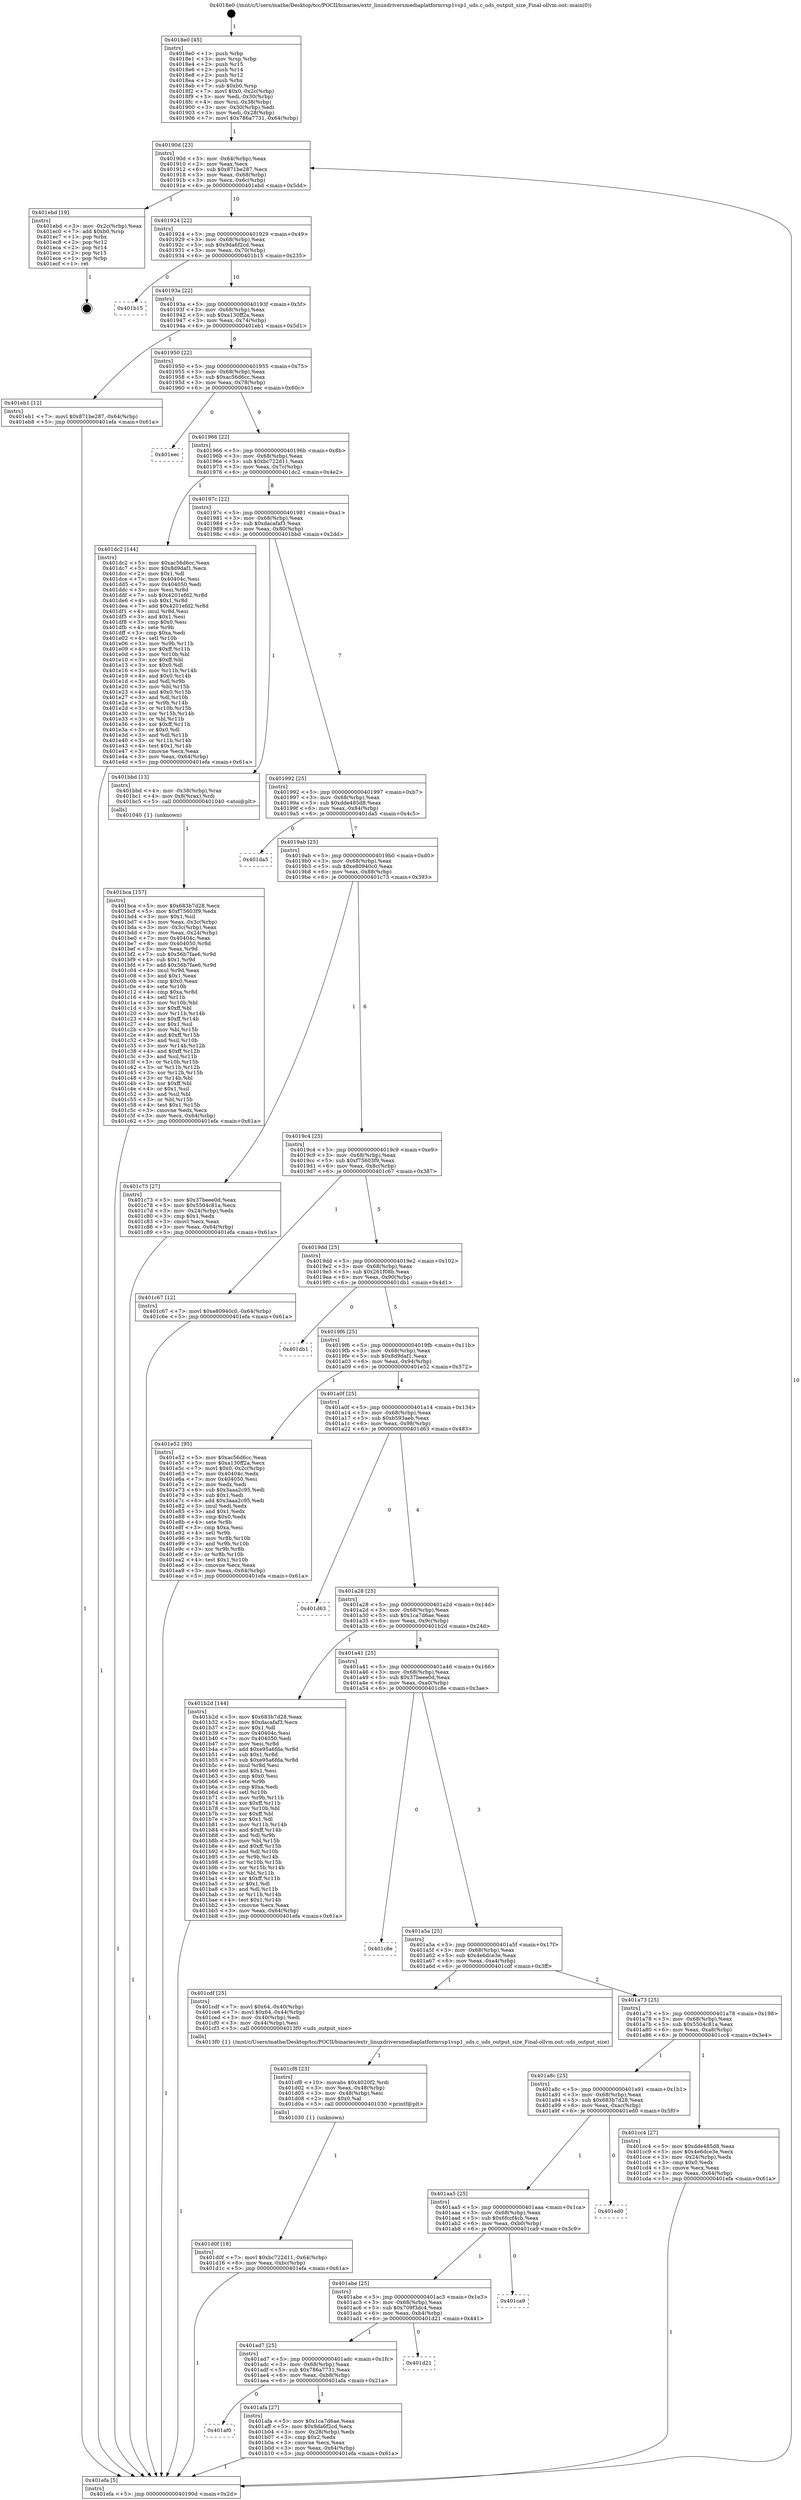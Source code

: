 digraph "0x4018e0" {
  label = "0x4018e0 (/mnt/c/Users/mathe/Desktop/tcc/POCII/binaries/extr_linuxdriversmediaplatformvsp1vsp1_uds.c_uds_output_size_Final-ollvm.out::main(0))"
  labelloc = "t"
  node[shape=record]

  Entry [label="",width=0.3,height=0.3,shape=circle,fillcolor=black,style=filled]
  "0x40190d" [label="{
     0x40190d [23]\l
     | [instrs]\l
     &nbsp;&nbsp;0x40190d \<+3\>: mov -0x64(%rbp),%eax\l
     &nbsp;&nbsp;0x401910 \<+2\>: mov %eax,%ecx\l
     &nbsp;&nbsp;0x401912 \<+6\>: sub $0x871be287,%ecx\l
     &nbsp;&nbsp;0x401918 \<+3\>: mov %eax,-0x68(%rbp)\l
     &nbsp;&nbsp;0x40191b \<+3\>: mov %ecx,-0x6c(%rbp)\l
     &nbsp;&nbsp;0x40191e \<+6\>: je 0000000000401ebd \<main+0x5dd\>\l
  }"]
  "0x401ebd" [label="{
     0x401ebd [19]\l
     | [instrs]\l
     &nbsp;&nbsp;0x401ebd \<+3\>: mov -0x2c(%rbp),%eax\l
     &nbsp;&nbsp;0x401ec0 \<+7\>: add $0xb0,%rsp\l
     &nbsp;&nbsp;0x401ec7 \<+1\>: pop %rbx\l
     &nbsp;&nbsp;0x401ec8 \<+2\>: pop %r12\l
     &nbsp;&nbsp;0x401eca \<+2\>: pop %r14\l
     &nbsp;&nbsp;0x401ecc \<+2\>: pop %r15\l
     &nbsp;&nbsp;0x401ece \<+1\>: pop %rbp\l
     &nbsp;&nbsp;0x401ecf \<+1\>: ret\l
  }"]
  "0x401924" [label="{
     0x401924 [22]\l
     | [instrs]\l
     &nbsp;&nbsp;0x401924 \<+5\>: jmp 0000000000401929 \<main+0x49\>\l
     &nbsp;&nbsp;0x401929 \<+3\>: mov -0x68(%rbp),%eax\l
     &nbsp;&nbsp;0x40192c \<+5\>: sub $0x9da6f2cd,%eax\l
     &nbsp;&nbsp;0x401931 \<+3\>: mov %eax,-0x70(%rbp)\l
     &nbsp;&nbsp;0x401934 \<+6\>: je 0000000000401b15 \<main+0x235\>\l
  }"]
  Exit [label="",width=0.3,height=0.3,shape=circle,fillcolor=black,style=filled,peripheries=2]
  "0x401b15" [label="{
     0x401b15\l
  }", style=dashed]
  "0x40193a" [label="{
     0x40193a [22]\l
     | [instrs]\l
     &nbsp;&nbsp;0x40193a \<+5\>: jmp 000000000040193f \<main+0x5f\>\l
     &nbsp;&nbsp;0x40193f \<+3\>: mov -0x68(%rbp),%eax\l
     &nbsp;&nbsp;0x401942 \<+5\>: sub $0xa130ff2a,%eax\l
     &nbsp;&nbsp;0x401947 \<+3\>: mov %eax,-0x74(%rbp)\l
     &nbsp;&nbsp;0x40194a \<+6\>: je 0000000000401eb1 \<main+0x5d1\>\l
  }"]
  "0x401d0f" [label="{
     0x401d0f [18]\l
     | [instrs]\l
     &nbsp;&nbsp;0x401d0f \<+7\>: movl $0xbc722d11,-0x64(%rbp)\l
     &nbsp;&nbsp;0x401d16 \<+6\>: mov %eax,-0xbc(%rbp)\l
     &nbsp;&nbsp;0x401d1c \<+5\>: jmp 0000000000401efa \<main+0x61a\>\l
  }"]
  "0x401eb1" [label="{
     0x401eb1 [12]\l
     | [instrs]\l
     &nbsp;&nbsp;0x401eb1 \<+7\>: movl $0x871be287,-0x64(%rbp)\l
     &nbsp;&nbsp;0x401eb8 \<+5\>: jmp 0000000000401efa \<main+0x61a\>\l
  }"]
  "0x401950" [label="{
     0x401950 [22]\l
     | [instrs]\l
     &nbsp;&nbsp;0x401950 \<+5\>: jmp 0000000000401955 \<main+0x75\>\l
     &nbsp;&nbsp;0x401955 \<+3\>: mov -0x68(%rbp),%eax\l
     &nbsp;&nbsp;0x401958 \<+5\>: sub $0xac56d6cc,%eax\l
     &nbsp;&nbsp;0x40195d \<+3\>: mov %eax,-0x78(%rbp)\l
     &nbsp;&nbsp;0x401960 \<+6\>: je 0000000000401eec \<main+0x60c\>\l
  }"]
  "0x401cf8" [label="{
     0x401cf8 [23]\l
     | [instrs]\l
     &nbsp;&nbsp;0x401cf8 \<+10\>: movabs $0x4020f2,%rdi\l
     &nbsp;&nbsp;0x401d02 \<+3\>: mov %eax,-0x48(%rbp)\l
     &nbsp;&nbsp;0x401d05 \<+3\>: mov -0x48(%rbp),%esi\l
     &nbsp;&nbsp;0x401d08 \<+2\>: mov $0x0,%al\l
     &nbsp;&nbsp;0x401d0a \<+5\>: call 0000000000401030 \<printf@plt\>\l
     | [calls]\l
     &nbsp;&nbsp;0x401030 \{1\} (unknown)\l
  }"]
  "0x401eec" [label="{
     0x401eec\l
  }", style=dashed]
  "0x401966" [label="{
     0x401966 [22]\l
     | [instrs]\l
     &nbsp;&nbsp;0x401966 \<+5\>: jmp 000000000040196b \<main+0x8b\>\l
     &nbsp;&nbsp;0x40196b \<+3\>: mov -0x68(%rbp),%eax\l
     &nbsp;&nbsp;0x40196e \<+5\>: sub $0xbc722d11,%eax\l
     &nbsp;&nbsp;0x401973 \<+3\>: mov %eax,-0x7c(%rbp)\l
     &nbsp;&nbsp;0x401976 \<+6\>: je 0000000000401dc2 \<main+0x4e2\>\l
  }"]
  "0x401bca" [label="{
     0x401bca [157]\l
     | [instrs]\l
     &nbsp;&nbsp;0x401bca \<+5\>: mov $0x683b7d28,%ecx\l
     &nbsp;&nbsp;0x401bcf \<+5\>: mov $0xf75603f9,%edx\l
     &nbsp;&nbsp;0x401bd4 \<+3\>: mov $0x1,%sil\l
     &nbsp;&nbsp;0x401bd7 \<+3\>: mov %eax,-0x3c(%rbp)\l
     &nbsp;&nbsp;0x401bda \<+3\>: mov -0x3c(%rbp),%eax\l
     &nbsp;&nbsp;0x401bdd \<+3\>: mov %eax,-0x24(%rbp)\l
     &nbsp;&nbsp;0x401be0 \<+7\>: mov 0x40404c,%eax\l
     &nbsp;&nbsp;0x401be7 \<+8\>: mov 0x404050,%r8d\l
     &nbsp;&nbsp;0x401bef \<+3\>: mov %eax,%r9d\l
     &nbsp;&nbsp;0x401bf2 \<+7\>: sub $0x56b7fae6,%r9d\l
     &nbsp;&nbsp;0x401bf9 \<+4\>: sub $0x1,%r9d\l
     &nbsp;&nbsp;0x401bfd \<+7\>: add $0x56b7fae6,%r9d\l
     &nbsp;&nbsp;0x401c04 \<+4\>: imul %r9d,%eax\l
     &nbsp;&nbsp;0x401c08 \<+3\>: and $0x1,%eax\l
     &nbsp;&nbsp;0x401c0b \<+3\>: cmp $0x0,%eax\l
     &nbsp;&nbsp;0x401c0e \<+4\>: sete %r10b\l
     &nbsp;&nbsp;0x401c12 \<+4\>: cmp $0xa,%r8d\l
     &nbsp;&nbsp;0x401c16 \<+4\>: setl %r11b\l
     &nbsp;&nbsp;0x401c1a \<+3\>: mov %r10b,%bl\l
     &nbsp;&nbsp;0x401c1d \<+3\>: xor $0xff,%bl\l
     &nbsp;&nbsp;0x401c20 \<+3\>: mov %r11b,%r14b\l
     &nbsp;&nbsp;0x401c23 \<+4\>: xor $0xff,%r14b\l
     &nbsp;&nbsp;0x401c27 \<+4\>: xor $0x1,%sil\l
     &nbsp;&nbsp;0x401c2b \<+3\>: mov %bl,%r15b\l
     &nbsp;&nbsp;0x401c2e \<+4\>: and $0xff,%r15b\l
     &nbsp;&nbsp;0x401c32 \<+3\>: and %sil,%r10b\l
     &nbsp;&nbsp;0x401c35 \<+3\>: mov %r14b,%r12b\l
     &nbsp;&nbsp;0x401c38 \<+4\>: and $0xff,%r12b\l
     &nbsp;&nbsp;0x401c3c \<+3\>: and %sil,%r11b\l
     &nbsp;&nbsp;0x401c3f \<+3\>: or %r10b,%r15b\l
     &nbsp;&nbsp;0x401c42 \<+3\>: or %r11b,%r12b\l
     &nbsp;&nbsp;0x401c45 \<+3\>: xor %r12b,%r15b\l
     &nbsp;&nbsp;0x401c48 \<+3\>: or %r14b,%bl\l
     &nbsp;&nbsp;0x401c4b \<+3\>: xor $0xff,%bl\l
     &nbsp;&nbsp;0x401c4e \<+4\>: or $0x1,%sil\l
     &nbsp;&nbsp;0x401c52 \<+3\>: and %sil,%bl\l
     &nbsp;&nbsp;0x401c55 \<+3\>: or %bl,%r15b\l
     &nbsp;&nbsp;0x401c58 \<+4\>: test $0x1,%r15b\l
     &nbsp;&nbsp;0x401c5c \<+3\>: cmovne %edx,%ecx\l
     &nbsp;&nbsp;0x401c5f \<+3\>: mov %ecx,-0x64(%rbp)\l
     &nbsp;&nbsp;0x401c62 \<+5\>: jmp 0000000000401efa \<main+0x61a\>\l
  }"]
  "0x401dc2" [label="{
     0x401dc2 [144]\l
     | [instrs]\l
     &nbsp;&nbsp;0x401dc2 \<+5\>: mov $0xac56d6cc,%eax\l
     &nbsp;&nbsp;0x401dc7 \<+5\>: mov $0x8d9daf1,%ecx\l
     &nbsp;&nbsp;0x401dcc \<+2\>: mov $0x1,%dl\l
     &nbsp;&nbsp;0x401dce \<+7\>: mov 0x40404c,%esi\l
     &nbsp;&nbsp;0x401dd5 \<+7\>: mov 0x404050,%edi\l
     &nbsp;&nbsp;0x401ddc \<+3\>: mov %esi,%r8d\l
     &nbsp;&nbsp;0x401ddf \<+7\>: sub $0x4201efd2,%r8d\l
     &nbsp;&nbsp;0x401de6 \<+4\>: sub $0x1,%r8d\l
     &nbsp;&nbsp;0x401dea \<+7\>: add $0x4201efd2,%r8d\l
     &nbsp;&nbsp;0x401df1 \<+4\>: imul %r8d,%esi\l
     &nbsp;&nbsp;0x401df5 \<+3\>: and $0x1,%esi\l
     &nbsp;&nbsp;0x401df8 \<+3\>: cmp $0x0,%esi\l
     &nbsp;&nbsp;0x401dfb \<+4\>: sete %r9b\l
     &nbsp;&nbsp;0x401dff \<+3\>: cmp $0xa,%edi\l
     &nbsp;&nbsp;0x401e02 \<+4\>: setl %r10b\l
     &nbsp;&nbsp;0x401e06 \<+3\>: mov %r9b,%r11b\l
     &nbsp;&nbsp;0x401e09 \<+4\>: xor $0xff,%r11b\l
     &nbsp;&nbsp;0x401e0d \<+3\>: mov %r10b,%bl\l
     &nbsp;&nbsp;0x401e10 \<+3\>: xor $0xff,%bl\l
     &nbsp;&nbsp;0x401e13 \<+3\>: xor $0x0,%dl\l
     &nbsp;&nbsp;0x401e16 \<+3\>: mov %r11b,%r14b\l
     &nbsp;&nbsp;0x401e19 \<+4\>: and $0x0,%r14b\l
     &nbsp;&nbsp;0x401e1d \<+3\>: and %dl,%r9b\l
     &nbsp;&nbsp;0x401e20 \<+3\>: mov %bl,%r15b\l
     &nbsp;&nbsp;0x401e23 \<+4\>: and $0x0,%r15b\l
     &nbsp;&nbsp;0x401e27 \<+3\>: and %dl,%r10b\l
     &nbsp;&nbsp;0x401e2a \<+3\>: or %r9b,%r14b\l
     &nbsp;&nbsp;0x401e2d \<+3\>: or %r10b,%r15b\l
     &nbsp;&nbsp;0x401e30 \<+3\>: xor %r15b,%r14b\l
     &nbsp;&nbsp;0x401e33 \<+3\>: or %bl,%r11b\l
     &nbsp;&nbsp;0x401e36 \<+4\>: xor $0xff,%r11b\l
     &nbsp;&nbsp;0x401e3a \<+3\>: or $0x0,%dl\l
     &nbsp;&nbsp;0x401e3d \<+3\>: and %dl,%r11b\l
     &nbsp;&nbsp;0x401e40 \<+3\>: or %r11b,%r14b\l
     &nbsp;&nbsp;0x401e43 \<+4\>: test $0x1,%r14b\l
     &nbsp;&nbsp;0x401e47 \<+3\>: cmovne %ecx,%eax\l
     &nbsp;&nbsp;0x401e4a \<+3\>: mov %eax,-0x64(%rbp)\l
     &nbsp;&nbsp;0x401e4d \<+5\>: jmp 0000000000401efa \<main+0x61a\>\l
  }"]
  "0x40197c" [label="{
     0x40197c [22]\l
     | [instrs]\l
     &nbsp;&nbsp;0x40197c \<+5\>: jmp 0000000000401981 \<main+0xa1\>\l
     &nbsp;&nbsp;0x401981 \<+3\>: mov -0x68(%rbp),%eax\l
     &nbsp;&nbsp;0x401984 \<+5\>: sub $0xdacafaf3,%eax\l
     &nbsp;&nbsp;0x401989 \<+3\>: mov %eax,-0x80(%rbp)\l
     &nbsp;&nbsp;0x40198c \<+6\>: je 0000000000401bbd \<main+0x2dd\>\l
  }"]
  "0x4018e0" [label="{
     0x4018e0 [45]\l
     | [instrs]\l
     &nbsp;&nbsp;0x4018e0 \<+1\>: push %rbp\l
     &nbsp;&nbsp;0x4018e1 \<+3\>: mov %rsp,%rbp\l
     &nbsp;&nbsp;0x4018e4 \<+2\>: push %r15\l
     &nbsp;&nbsp;0x4018e6 \<+2\>: push %r14\l
     &nbsp;&nbsp;0x4018e8 \<+2\>: push %r12\l
     &nbsp;&nbsp;0x4018ea \<+1\>: push %rbx\l
     &nbsp;&nbsp;0x4018eb \<+7\>: sub $0xb0,%rsp\l
     &nbsp;&nbsp;0x4018f2 \<+7\>: movl $0x0,-0x2c(%rbp)\l
     &nbsp;&nbsp;0x4018f9 \<+3\>: mov %edi,-0x30(%rbp)\l
     &nbsp;&nbsp;0x4018fc \<+4\>: mov %rsi,-0x38(%rbp)\l
     &nbsp;&nbsp;0x401900 \<+3\>: mov -0x30(%rbp),%edi\l
     &nbsp;&nbsp;0x401903 \<+3\>: mov %edi,-0x28(%rbp)\l
     &nbsp;&nbsp;0x401906 \<+7\>: movl $0x786a7731,-0x64(%rbp)\l
  }"]
  "0x401bbd" [label="{
     0x401bbd [13]\l
     | [instrs]\l
     &nbsp;&nbsp;0x401bbd \<+4\>: mov -0x38(%rbp),%rax\l
     &nbsp;&nbsp;0x401bc1 \<+4\>: mov 0x8(%rax),%rdi\l
     &nbsp;&nbsp;0x401bc5 \<+5\>: call 0000000000401040 \<atoi@plt\>\l
     | [calls]\l
     &nbsp;&nbsp;0x401040 \{1\} (unknown)\l
  }"]
  "0x401992" [label="{
     0x401992 [25]\l
     | [instrs]\l
     &nbsp;&nbsp;0x401992 \<+5\>: jmp 0000000000401997 \<main+0xb7\>\l
     &nbsp;&nbsp;0x401997 \<+3\>: mov -0x68(%rbp),%eax\l
     &nbsp;&nbsp;0x40199a \<+5\>: sub $0xdde485d8,%eax\l
     &nbsp;&nbsp;0x40199f \<+6\>: mov %eax,-0x84(%rbp)\l
     &nbsp;&nbsp;0x4019a5 \<+6\>: je 0000000000401da5 \<main+0x4c5\>\l
  }"]
  "0x401efa" [label="{
     0x401efa [5]\l
     | [instrs]\l
     &nbsp;&nbsp;0x401efa \<+5\>: jmp 000000000040190d \<main+0x2d\>\l
  }"]
  "0x401da5" [label="{
     0x401da5\l
  }", style=dashed]
  "0x4019ab" [label="{
     0x4019ab [25]\l
     | [instrs]\l
     &nbsp;&nbsp;0x4019ab \<+5\>: jmp 00000000004019b0 \<main+0xd0\>\l
     &nbsp;&nbsp;0x4019b0 \<+3\>: mov -0x68(%rbp),%eax\l
     &nbsp;&nbsp;0x4019b3 \<+5\>: sub $0xe80940c0,%eax\l
     &nbsp;&nbsp;0x4019b8 \<+6\>: mov %eax,-0x88(%rbp)\l
     &nbsp;&nbsp;0x4019be \<+6\>: je 0000000000401c73 \<main+0x393\>\l
  }"]
  "0x401af0" [label="{
     0x401af0\l
  }", style=dashed]
  "0x401c73" [label="{
     0x401c73 [27]\l
     | [instrs]\l
     &nbsp;&nbsp;0x401c73 \<+5\>: mov $0x37beee0d,%eax\l
     &nbsp;&nbsp;0x401c78 \<+5\>: mov $0x5504c81a,%ecx\l
     &nbsp;&nbsp;0x401c7d \<+3\>: mov -0x24(%rbp),%edx\l
     &nbsp;&nbsp;0x401c80 \<+3\>: cmp $0x1,%edx\l
     &nbsp;&nbsp;0x401c83 \<+3\>: cmovl %ecx,%eax\l
     &nbsp;&nbsp;0x401c86 \<+3\>: mov %eax,-0x64(%rbp)\l
     &nbsp;&nbsp;0x401c89 \<+5\>: jmp 0000000000401efa \<main+0x61a\>\l
  }"]
  "0x4019c4" [label="{
     0x4019c4 [25]\l
     | [instrs]\l
     &nbsp;&nbsp;0x4019c4 \<+5\>: jmp 00000000004019c9 \<main+0xe9\>\l
     &nbsp;&nbsp;0x4019c9 \<+3\>: mov -0x68(%rbp),%eax\l
     &nbsp;&nbsp;0x4019cc \<+5\>: sub $0xf75603f9,%eax\l
     &nbsp;&nbsp;0x4019d1 \<+6\>: mov %eax,-0x8c(%rbp)\l
     &nbsp;&nbsp;0x4019d7 \<+6\>: je 0000000000401c67 \<main+0x387\>\l
  }"]
  "0x401afa" [label="{
     0x401afa [27]\l
     | [instrs]\l
     &nbsp;&nbsp;0x401afa \<+5\>: mov $0x1ca7d6ae,%eax\l
     &nbsp;&nbsp;0x401aff \<+5\>: mov $0x9da6f2cd,%ecx\l
     &nbsp;&nbsp;0x401b04 \<+3\>: mov -0x28(%rbp),%edx\l
     &nbsp;&nbsp;0x401b07 \<+3\>: cmp $0x2,%edx\l
     &nbsp;&nbsp;0x401b0a \<+3\>: cmovne %ecx,%eax\l
     &nbsp;&nbsp;0x401b0d \<+3\>: mov %eax,-0x64(%rbp)\l
     &nbsp;&nbsp;0x401b10 \<+5\>: jmp 0000000000401efa \<main+0x61a\>\l
  }"]
  "0x401c67" [label="{
     0x401c67 [12]\l
     | [instrs]\l
     &nbsp;&nbsp;0x401c67 \<+7\>: movl $0xe80940c0,-0x64(%rbp)\l
     &nbsp;&nbsp;0x401c6e \<+5\>: jmp 0000000000401efa \<main+0x61a\>\l
  }"]
  "0x4019dd" [label="{
     0x4019dd [25]\l
     | [instrs]\l
     &nbsp;&nbsp;0x4019dd \<+5\>: jmp 00000000004019e2 \<main+0x102\>\l
     &nbsp;&nbsp;0x4019e2 \<+3\>: mov -0x68(%rbp),%eax\l
     &nbsp;&nbsp;0x4019e5 \<+5\>: sub $0x261f08b,%eax\l
     &nbsp;&nbsp;0x4019ea \<+6\>: mov %eax,-0x90(%rbp)\l
     &nbsp;&nbsp;0x4019f0 \<+6\>: je 0000000000401db1 \<main+0x4d1\>\l
  }"]
  "0x401ad7" [label="{
     0x401ad7 [25]\l
     | [instrs]\l
     &nbsp;&nbsp;0x401ad7 \<+5\>: jmp 0000000000401adc \<main+0x1fc\>\l
     &nbsp;&nbsp;0x401adc \<+3\>: mov -0x68(%rbp),%eax\l
     &nbsp;&nbsp;0x401adf \<+5\>: sub $0x786a7731,%eax\l
     &nbsp;&nbsp;0x401ae4 \<+6\>: mov %eax,-0xb8(%rbp)\l
     &nbsp;&nbsp;0x401aea \<+6\>: je 0000000000401afa \<main+0x21a\>\l
  }"]
  "0x401db1" [label="{
     0x401db1\l
  }", style=dashed]
  "0x4019f6" [label="{
     0x4019f6 [25]\l
     | [instrs]\l
     &nbsp;&nbsp;0x4019f6 \<+5\>: jmp 00000000004019fb \<main+0x11b\>\l
     &nbsp;&nbsp;0x4019fb \<+3\>: mov -0x68(%rbp),%eax\l
     &nbsp;&nbsp;0x4019fe \<+5\>: sub $0x8d9daf1,%eax\l
     &nbsp;&nbsp;0x401a03 \<+6\>: mov %eax,-0x94(%rbp)\l
     &nbsp;&nbsp;0x401a09 \<+6\>: je 0000000000401e52 \<main+0x572\>\l
  }"]
  "0x401d21" [label="{
     0x401d21\l
  }", style=dashed]
  "0x401e52" [label="{
     0x401e52 [95]\l
     | [instrs]\l
     &nbsp;&nbsp;0x401e52 \<+5\>: mov $0xac56d6cc,%eax\l
     &nbsp;&nbsp;0x401e57 \<+5\>: mov $0xa130ff2a,%ecx\l
     &nbsp;&nbsp;0x401e5c \<+7\>: movl $0x0,-0x2c(%rbp)\l
     &nbsp;&nbsp;0x401e63 \<+7\>: mov 0x40404c,%edx\l
     &nbsp;&nbsp;0x401e6a \<+7\>: mov 0x404050,%esi\l
     &nbsp;&nbsp;0x401e71 \<+2\>: mov %edx,%edi\l
     &nbsp;&nbsp;0x401e73 \<+6\>: sub $0x3aaa2c95,%edi\l
     &nbsp;&nbsp;0x401e79 \<+3\>: sub $0x1,%edi\l
     &nbsp;&nbsp;0x401e7c \<+6\>: add $0x3aaa2c95,%edi\l
     &nbsp;&nbsp;0x401e82 \<+3\>: imul %edi,%edx\l
     &nbsp;&nbsp;0x401e85 \<+3\>: and $0x1,%edx\l
     &nbsp;&nbsp;0x401e88 \<+3\>: cmp $0x0,%edx\l
     &nbsp;&nbsp;0x401e8b \<+4\>: sete %r8b\l
     &nbsp;&nbsp;0x401e8f \<+3\>: cmp $0xa,%esi\l
     &nbsp;&nbsp;0x401e92 \<+4\>: setl %r9b\l
     &nbsp;&nbsp;0x401e96 \<+3\>: mov %r8b,%r10b\l
     &nbsp;&nbsp;0x401e99 \<+3\>: and %r9b,%r10b\l
     &nbsp;&nbsp;0x401e9c \<+3\>: xor %r9b,%r8b\l
     &nbsp;&nbsp;0x401e9f \<+3\>: or %r8b,%r10b\l
     &nbsp;&nbsp;0x401ea2 \<+4\>: test $0x1,%r10b\l
     &nbsp;&nbsp;0x401ea6 \<+3\>: cmovne %ecx,%eax\l
     &nbsp;&nbsp;0x401ea9 \<+3\>: mov %eax,-0x64(%rbp)\l
     &nbsp;&nbsp;0x401eac \<+5\>: jmp 0000000000401efa \<main+0x61a\>\l
  }"]
  "0x401a0f" [label="{
     0x401a0f [25]\l
     | [instrs]\l
     &nbsp;&nbsp;0x401a0f \<+5\>: jmp 0000000000401a14 \<main+0x134\>\l
     &nbsp;&nbsp;0x401a14 \<+3\>: mov -0x68(%rbp),%eax\l
     &nbsp;&nbsp;0x401a17 \<+5\>: sub $0xb593aeb,%eax\l
     &nbsp;&nbsp;0x401a1c \<+6\>: mov %eax,-0x98(%rbp)\l
     &nbsp;&nbsp;0x401a22 \<+6\>: je 0000000000401d63 \<main+0x483\>\l
  }"]
  "0x401abe" [label="{
     0x401abe [25]\l
     | [instrs]\l
     &nbsp;&nbsp;0x401abe \<+5\>: jmp 0000000000401ac3 \<main+0x1e3\>\l
     &nbsp;&nbsp;0x401ac3 \<+3\>: mov -0x68(%rbp),%eax\l
     &nbsp;&nbsp;0x401ac6 \<+5\>: sub $0x709f3dc4,%eax\l
     &nbsp;&nbsp;0x401acb \<+6\>: mov %eax,-0xb4(%rbp)\l
     &nbsp;&nbsp;0x401ad1 \<+6\>: je 0000000000401d21 \<main+0x441\>\l
  }"]
  "0x401d63" [label="{
     0x401d63\l
  }", style=dashed]
  "0x401a28" [label="{
     0x401a28 [25]\l
     | [instrs]\l
     &nbsp;&nbsp;0x401a28 \<+5\>: jmp 0000000000401a2d \<main+0x14d\>\l
     &nbsp;&nbsp;0x401a2d \<+3\>: mov -0x68(%rbp),%eax\l
     &nbsp;&nbsp;0x401a30 \<+5\>: sub $0x1ca7d6ae,%eax\l
     &nbsp;&nbsp;0x401a35 \<+6\>: mov %eax,-0x9c(%rbp)\l
     &nbsp;&nbsp;0x401a3b \<+6\>: je 0000000000401b2d \<main+0x24d\>\l
  }"]
  "0x401ca9" [label="{
     0x401ca9\l
  }", style=dashed]
  "0x401b2d" [label="{
     0x401b2d [144]\l
     | [instrs]\l
     &nbsp;&nbsp;0x401b2d \<+5\>: mov $0x683b7d28,%eax\l
     &nbsp;&nbsp;0x401b32 \<+5\>: mov $0xdacafaf3,%ecx\l
     &nbsp;&nbsp;0x401b37 \<+2\>: mov $0x1,%dl\l
     &nbsp;&nbsp;0x401b39 \<+7\>: mov 0x40404c,%esi\l
     &nbsp;&nbsp;0x401b40 \<+7\>: mov 0x404050,%edi\l
     &nbsp;&nbsp;0x401b47 \<+3\>: mov %esi,%r8d\l
     &nbsp;&nbsp;0x401b4a \<+7\>: add $0xe95a6fda,%r8d\l
     &nbsp;&nbsp;0x401b51 \<+4\>: sub $0x1,%r8d\l
     &nbsp;&nbsp;0x401b55 \<+7\>: sub $0xe95a6fda,%r8d\l
     &nbsp;&nbsp;0x401b5c \<+4\>: imul %r8d,%esi\l
     &nbsp;&nbsp;0x401b60 \<+3\>: and $0x1,%esi\l
     &nbsp;&nbsp;0x401b63 \<+3\>: cmp $0x0,%esi\l
     &nbsp;&nbsp;0x401b66 \<+4\>: sete %r9b\l
     &nbsp;&nbsp;0x401b6a \<+3\>: cmp $0xa,%edi\l
     &nbsp;&nbsp;0x401b6d \<+4\>: setl %r10b\l
     &nbsp;&nbsp;0x401b71 \<+3\>: mov %r9b,%r11b\l
     &nbsp;&nbsp;0x401b74 \<+4\>: xor $0xff,%r11b\l
     &nbsp;&nbsp;0x401b78 \<+3\>: mov %r10b,%bl\l
     &nbsp;&nbsp;0x401b7b \<+3\>: xor $0xff,%bl\l
     &nbsp;&nbsp;0x401b7e \<+3\>: xor $0x1,%dl\l
     &nbsp;&nbsp;0x401b81 \<+3\>: mov %r11b,%r14b\l
     &nbsp;&nbsp;0x401b84 \<+4\>: and $0xff,%r14b\l
     &nbsp;&nbsp;0x401b88 \<+3\>: and %dl,%r9b\l
     &nbsp;&nbsp;0x401b8b \<+3\>: mov %bl,%r15b\l
     &nbsp;&nbsp;0x401b8e \<+4\>: and $0xff,%r15b\l
     &nbsp;&nbsp;0x401b92 \<+3\>: and %dl,%r10b\l
     &nbsp;&nbsp;0x401b95 \<+3\>: or %r9b,%r14b\l
     &nbsp;&nbsp;0x401b98 \<+3\>: or %r10b,%r15b\l
     &nbsp;&nbsp;0x401b9b \<+3\>: xor %r15b,%r14b\l
     &nbsp;&nbsp;0x401b9e \<+3\>: or %bl,%r11b\l
     &nbsp;&nbsp;0x401ba1 \<+4\>: xor $0xff,%r11b\l
     &nbsp;&nbsp;0x401ba5 \<+3\>: or $0x1,%dl\l
     &nbsp;&nbsp;0x401ba8 \<+3\>: and %dl,%r11b\l
     &nbsp;&nbsp;0x401bab \<+3\>: or %r11b,%r14b\l
     &nbsp;&nbsp;0x401bae \<+4\>: test $0x1,%r14b\l
     &nbsp;&nbsp;0x401bb2 \<+3\>: cmovne %ecx,%eax\l
     &nbsp;&nbsp;0x401bb5 \<+3\>: mov %eax,-0x64(%rbp)\l
     &nbsp;&nbsp;0x401bb8 \<+5\>: jmp 0000000000401efa \<main+0x61a\>\l
  }"]
  "0x401a41" [label="{
     0x401a41 [25]\l
     | [instrs]\l
     &nbsp;&nbsp;0x401a41 \<+5\>: jmp 0000000000401a46 \<main+0x166\>\l
     &nbsp;&nbsp;0x401a46 \<+3\>: mov -0x68(%rbp),%eax\l
     &nbsp;&nbsp;0x401a49 \<+5\>: sub $0x37beee0d,%eax\l
     &nbsp;&nbsp;0x401a4e \<+6\>: mov %eax,-0xa0(%rbp)\l
     &nbsp;&nbsp;0x401a54 \<+6\>: je 0000000000401c8e \<main+0x3ae\>\l
  }"]
  "0x401aa5" [label="{
     0x401aa5 [25]\l
     | [instrs]\l
     &nbsp;&nbsp;0x401aa5 \<+5\>: jmp 0000000000401aaa \<main+0x1ca\>\l
     &nbsp;&nbsp;0x401aaa \<+3\>: mov -0x68(%rbp),%eax\l
     &nbsp;&nbsp;0x401aad \<+5\>: sub $0x6fccf4cb,%eax\l
     &nbsp;&nbsp;0x401ab2 \<+6\>: mov %eax,-0xb0(%rbp)\l
     &nbsp;&nbsp;0x401ab8 \<+6\>: je 0000000000401ca9 \<main+0x3c9\>\l
  }"]
  "0x401c8e" [label="{
     0x401c8e\l
  }", style=dashed]
  "0x401a5a" [label="{
     0x401a5a [25]\l
     | [instrs]\l
     &nbsp;&nbsp;0x401a5a \<+5\>: jmp 0000000000401a5f \<main+0x17f\>\l
     &nbsp;&nbsp;0x401a5f \<+3\>: mov -0x68(%rbp),%eax\l
     &nbsp;&nbsp;0x401a62 \<+5\>: sub $0x4e6dce3e,%eax\l
     &nbsp;&nbsp;0x401a67 \<+6\>: mov %eax,-0xa4(%rbp)\l
     &nbsp;&nbsp;0x401a6d \<+6\>: je 0000000000401cdf \<main+0x3ff\>\l
  }"]
  "0x401ed0" [label="{
     0x401ed0\l
  }", style=dashed]
  "0x401cdf" [label="{
     0x401cdf [25]\l
     | [instrs]\l
     &nbsp;&nbsp;0x401cdf \<+7\>: movl $0x64,-0x40(%rbp)\l
     &nbsp;&nbsp;0x401ce6 \<+7\>: movl $0x64,-0x44(%rbp)\l
     &nbsp;&nbsp;0x401ced \<+3\>: mov -0x40(%rbp),%edi\l
     &nbsp;&nbsp;0x401cf0 \<+3\>: mov -0x44(%rbp),%esi\l
     &nbsp;&nbsp;0x401cf3 \<+5\>: call 00000000004013f0 \<uds_output_size\>\l
     | [calls]\l
     &nbsp;&nbsp;0x4013f0 \{1\} (/mnt/c/Users/mathe/Desktop/tcc/POCII/binaries/extr_linuxdriversmediaplatformvsp1vsp1_uds.c_uds_output_size_Final-ollvm.out::uds_output_size)\l
  }"]
  "0x401a73" [label="{
     0x401a73 [25]\l
     | [instrs]\l
     &nbsp;&nbsp;0x401a73 \<+5\>: jmp 0000000000401a78 \<main+0x198\>\l
     &nbsp;&nbsp;0x401a78 \<+3\>: mov -0x68(%rbp),%eax\l
     &nbsp;&nbsp;0x401a7b \<+5\>: sub $0x5504c81a,%eax\l
     &nbsp;&nbsp;0x401a80 \<+6\>: mov %eax,-0xa8(%rbp)\l
     &nbsp;&nbsp;0x401a86 \<+6\>: je 0000000000401cc4 \<main+0x3e4\>\l
  }"]
  "0x401a8c" [label="{
     0x401a8c [25]\l
     | [instrs]\l
     &nbsp;&nbsp;0x401a8c \<+5\>: jmp 0000000000401a91 \<main+0x1b1\>\l
     &nbsp;&nbsp;0x401a91 \<+3\>: mov -0x68(%rbp),%eax\l
     &nbsp;&nbsp;0x401a94 \<+5\>: sub $0x683b7d28,%eax\l
     &nbsp;&nbsp;0x401a99 \<+6\>: mov %eax,-0xac(%rbp)\l
     &nbsp;&nbsp;0x401a9f \<+6\>: je 0000000000401ed0 \<main+0x5f0\>\l
  }"]
  "0x401cc4" [label="{
     0x401cc4 [27]\l
     | [instrs]\l
     &nbsp;&nbsp;0x401cc4 \<+5\>: mov $0xdde485d8,%eax\l
     &nbsp;&nbsp;0x401cc9 \<+5\>: mov $0x4e6dce3e,%ecx\l
     &nbsp;&nbsp;0x401cce \<+3\>: mov -0x24(%rbp),%edx\l
     &nbsp;&nbsp;0x401cd1 \<+3\>: cmp $0x0,%edx\l
     &nbsp;&nbsp;0x401cd4 \<+3\>: cmove %ecx,%eax\l
     &nbsp;&nbsp;0x401cd7 \<+3\>: mov %eax,-0x64(%rbp)\l
     &nbsp;&nbsp;0x401cda \<+5\>: jmp 0000000000401efa \<main+0x61a\>\l
  }"]
  Entry -> "0x4018e0" [label=" 1"]
  "0x40190d" -> "0x401ebd" [label=" 1"]
  "0x40190d" -> "0x401924" [label=" 10"]
  "0x401ebd" -> Exit [label=" 1"]
  "0x401924" -> "0x401b15" [label=" 0"]
  "0x401924" -> "0x40193a" [label=" 10"]
  "0x401eb1" -> "0x401efa" [label=" 1"]
  "0x40193a" -> "0x401eb1" [label=" 1"]
  "0x40193a" -> "0x401950" [label=" 9"]
  "0x401e52" -> "0x401efa" [label=" 1"]
  "0x401950" -> "0x401eec" [label=" 0"]
  "0x401950" -> "0x401966" [label=" 9"]
  "0x401dc2" -> "0x401efa" [label=" 1"]
  "0x401966" -> "0x401dc2" [label=" 1"]
  "0x401966" -> "0x40197c" [label=" 8"]
  "0x401d0f" -> "0x401efa" [label=" 1"]
  "0x40197c" -> "0x401bbd" [label=" 1"]
  "0x40197c" -> "0x401992" [label=" 7"]
  "0x401cf8" -> "0x401d0f" [label=" 1"]
  "0x401992" -> "0x401da5" [label=" 0"]
  "0x401992" -> "0x4019ab" [label=" 7"]
  "0x401cdf" -> "0x401cf8" [label=" 1"]
  "0x4019ab" -> "0x401c73" [label=" 1"]
  "0x4019ab" -> "0x4019c4" [label=" 6"]
  "0x401cc4" -> "0x401efa" [label=" 1"]
  "0x4019c4" -> "0x401c67" [label=" 1"]
  "0x4019c4" -> "0x4019dd" [label=" 5"]
  "0x401c73" -> "0x401efa" [label=" 1"]
  "0x4019dd" -> "0x401db1" [label=" 0"]
  "0x4019dd" -> "0x4019f6" [label=" 5"]
  "0x401bca" -> "0x401efa" [label=" 1"]
  "0x4019f6" -> "0x401e52" [label=" 1"]
  "0x4019f6" -> "0x401a0f" [label=" 4"]
  "0x401bbd" -> "0x401bca" [label=" 1"]
  "0x401a0f" -> "0x401d63" [label=" 0"]
  "0x401a0f" -> "0x401a28" [label=" 4"]
  "0x401efa" -> "0x40190d" [label=" 10"]
  "0x401a28" -> "0x401b2d" [label=" 1"]
  "0x401a28" -> "0x401a41" [label=" 3"]
  "0x4018e0" -> "0x40190d" [label=" 1"]
  "0x401a41" -> "0x401c8e" [label=" 0"]
  "0x401a41" -> "0x401a5a" [label=" 3"]
  "0x401ad7" -> "0x401af0" [label=" 0"]
  "0x401a5a" -> "0x401cdf" [label=" 1"]
  "0x401a5a" -> "0x401a73" [label=" 2"]
  "0x401ad7" -> "0x401afa" [label=" 1"]
  "0x401a73" -> "0x401cc4" [label=" 1"]
  "0x401a73" -> "0x401a8c" [label=" 1"]
  "0x401c67" -> "0x401efa" [label=" 1"]
  "0x401a8c" -> "0x401ed0" [label=" 0"]
  "0x401a8c" -> "0x401aa5" [label=" 1"]
  "0x401afa" -> "0x401efa" [label=" 1"]
  "0x401aa5" -> "0x401ca9" [label=" 0"]
  "0x401aa5" -> "0x401abe" [label=" 1"]
  "0x401b2d" -> "0x401efa" [label=" 1"]
  "0x401abe" -> "0x401d21" [label=" 0"]
  "0x401abe" -> "0x401ad7" [label=" 1"]
}
